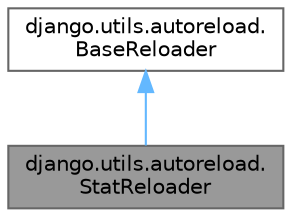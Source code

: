 digraph "django.utils.autoreload.StatReloader"
{
 // LATEX_PDF_SIZE
  bgcolor="transparent";
  edge [fontname=Helvetica,fontsize=10,labelfontname=Helvetica,labelfontsize=10];
  node [fontname=Helvetica,fontsize=10,shape=box,height=0.2,width=0.4];
  Node1 [id="Node000001",label="django.utils.autoreload.\lStatReloader",height=0.2,width=0.4,color="gray40", fillcolor="grey60", style="filled", fontcolor="black",tooltip=" "];
  Node2 -> Node1 [id="edge1_Node000001_Node000002",dir="back",color="steelblue1",style="solid",tooltip=" "];
  Node2 [id="Node000002",label="django.utils.autoreload.\lBaseReloader",height=0.2,width=0.4,color="gray40", fillcolor="white", style="filled",URL="$classdjango_1_1utils_1_1autoreload_1_1_base_reloader.html",tooltip=" "];
}

